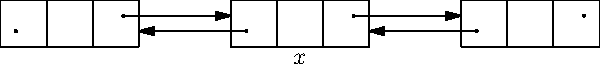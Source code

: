 size(300,0);

void e(real offset) {
	draw(shift(offset-1.5,0)*unitsquare);
	draw(shift(offset-1.5,0)*unitsquare);
	draw(shift(offset-0.5)*unitsquare);
	draw(shift(offset+0.5,0)*unitsquare);
	dot((offset-7/6,1/3), defaultpen+linewidth(1.5));
	dot((offset+7/6,2/3), defaultpen+linewidth(1.5));
}

path link(real start, real end, bool rightP=true, bool skip=false) {
	if (!skip && rightP) {
		return (start+7/6,2/3)--(end-3/2,2/3);
	} else if (!skip && !rightP) {
		return (start-7/6,1/3)--(end+3/2,1/3);
	} else if (skip && rightP) {
		return (start+7/6,2/3){right}..(start+17/6,2/3){right}..(start+19/6,1){up}..(start+21/6,4/3){right}..(end-21/6,4/3){right}..(end-19/6,1){down}..(end-17/6,2/3){right}..(end-3/2,2/3){right};
	} else {
		return (start-7/6,1/3){left}..(start-17/6,1/3){left}..(start-19/6,0){down}..(start-21/6,-1/3){left}..(end+21/6,-1/3){left}..(end+19/6,0){up}..(end+17/6,1/3){left}..(end+3/2,1/3){left};
	}
}

e(-5);
e(0);
e(5);

draw(link(-5,0), Arrow);
draw(link(0,-5, false), Arrow);
draw(link(0,5), Arrow);
draw(link(5,0, false), Arrow);


label("$x$",(0,0),S);
